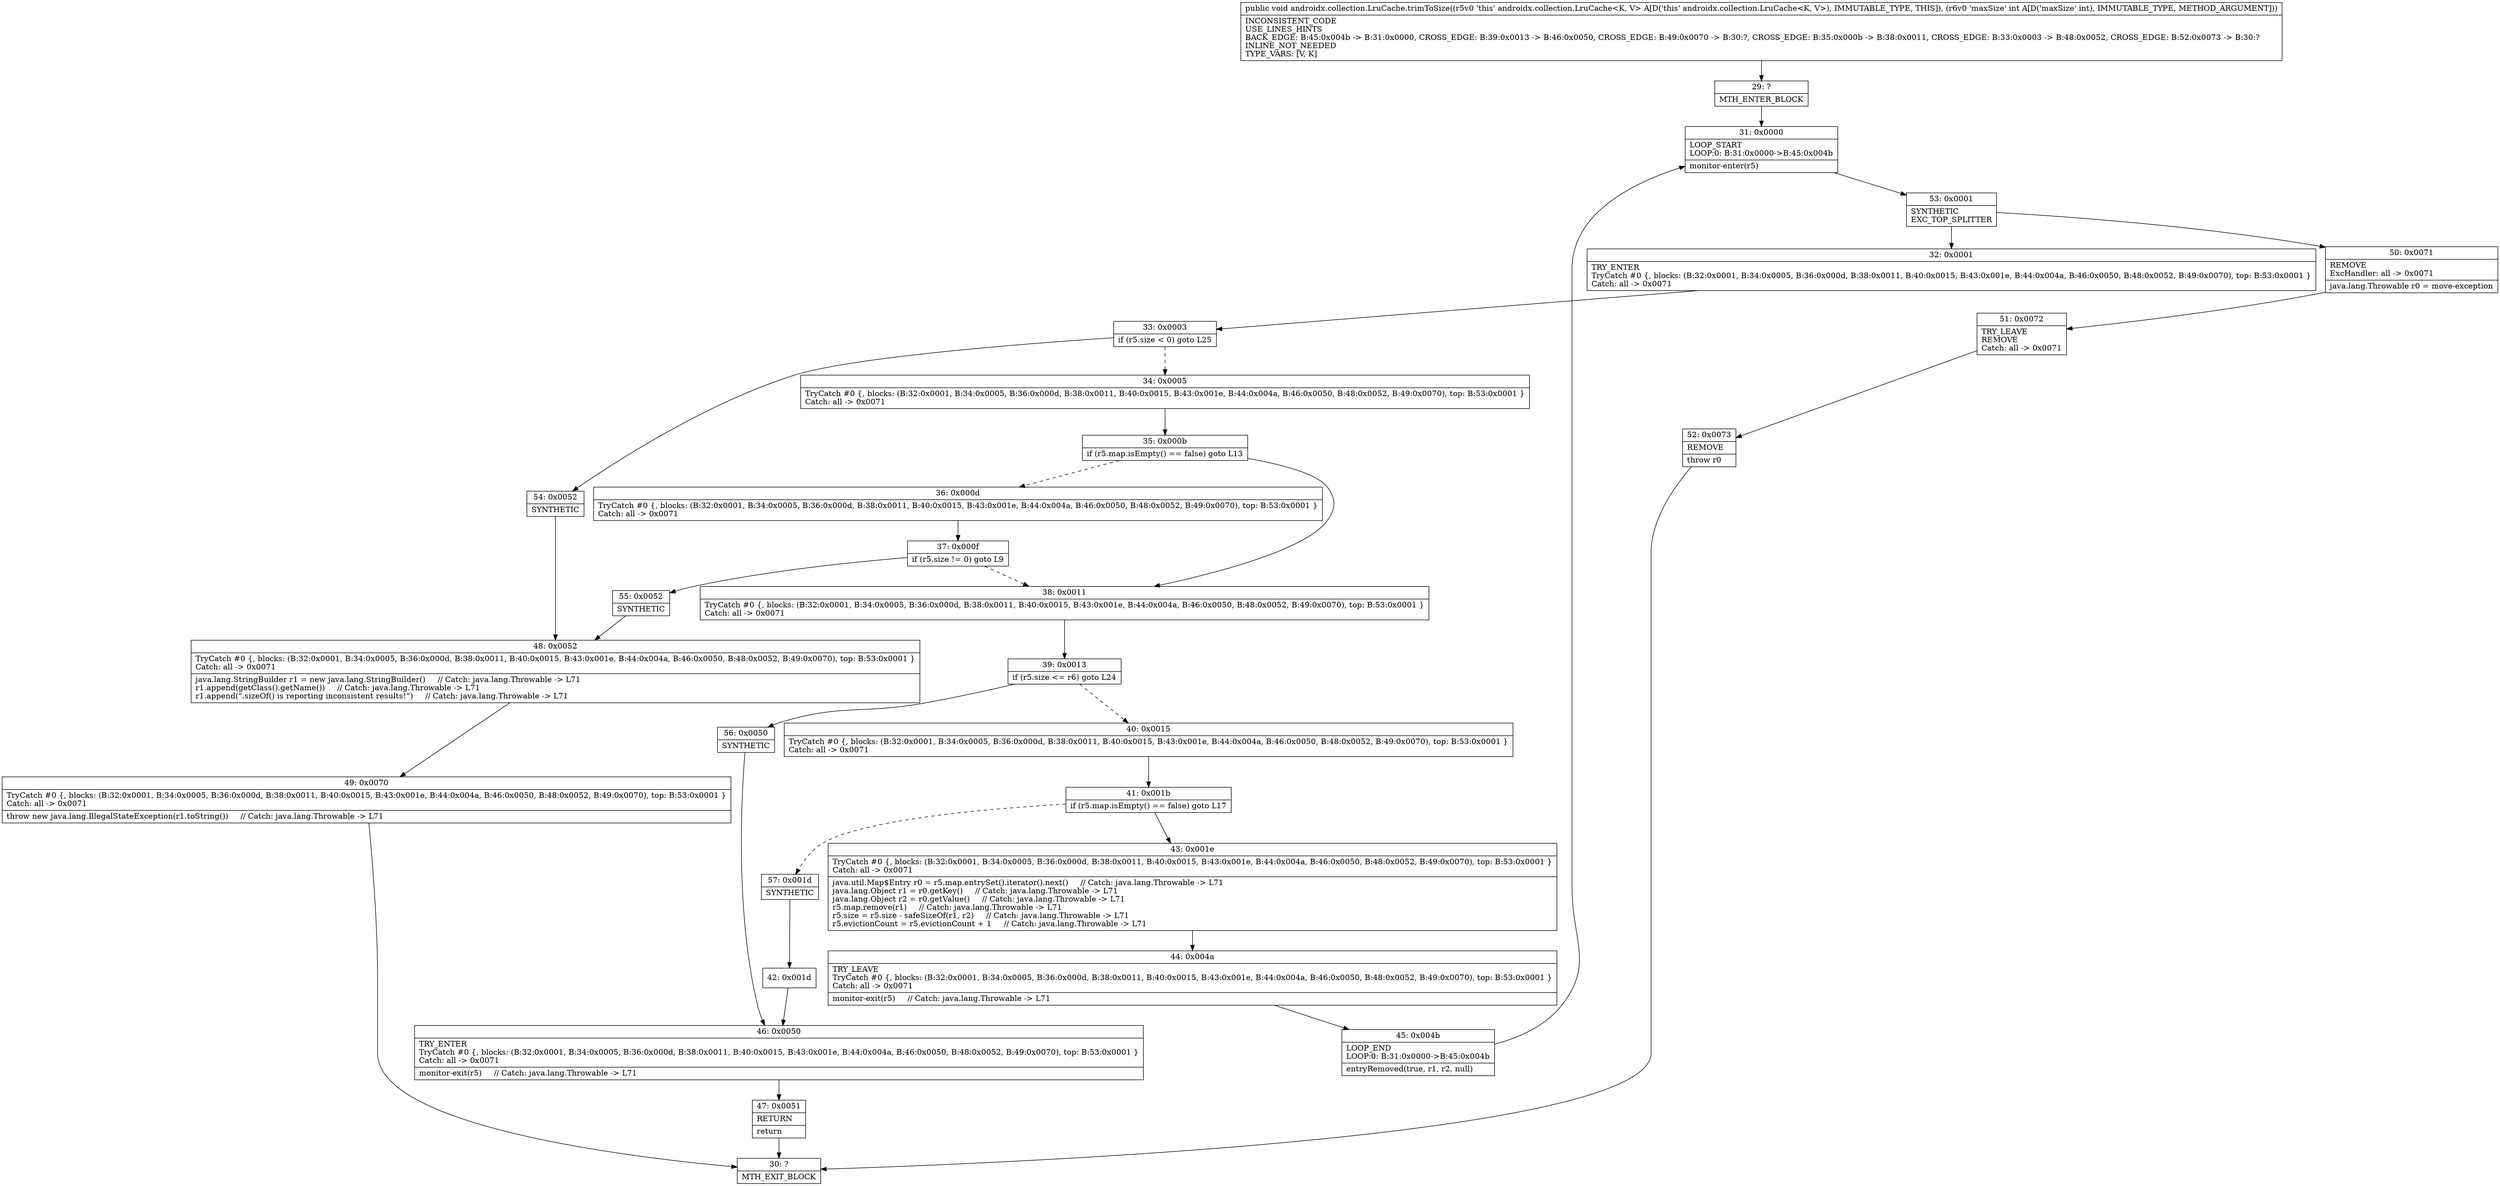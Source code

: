 digraph "CFG forandroidx.collection.LruCache.trimToSize(I)V" {
Node_29 [shape=record,label="{29\:\ ?|MTH_ENTER_BLOCK\l}"];
Node_31 [shape=record,label="{31\:\ 0x0000|LOOP_START\lLOOP:0: B:31:0x0000\-\>B:45:0x004b\l|monitor\-enter(r5)\l}"];
Node_53 [shape=record,label="{53\:\ 0x0001|SYNTHETIC\lEXC_TOP_SPLITTER\l}"];
Node_32 [shape=record,label="{32\:\ 0x0001|TRY_ENTER\lTryCatch #0 \{, blocks: (B:32:0x0001, B:34:0x0005, B:36:0x000d, B:38:0x0011, B:40:0x0015, B:43:0x001e, B:44:0x004a, B:46:0x0050, B:48:0x0052, B:49:0x0070), top: B:53:0x0001 \}\lCatch: all \-\> 0x0071\l}"];
Node_33 [shape=record,label="{33\:\ 0x0003|if (r5.size \< 0) goto L25\l}"];
Node_34 [shape=record,label="{34\:\ 0x0005|TryCatch #0 \{, blocks: (B:32:0x0001, B:34:0x0005, B:36:0x000d, B:38:0x0011, B:40:0x0015, B:43:0x001e, B:44:0x004a, B:46:0x0050, B:48:0x0052, B:49:0x0070), top: B:53:0x0001 \}\lCatch: all \-\> 0x0071\l}"];
Node_35 [shape=record,label="{35\:\ 0x000b|if (r5.map.isEmpty() == false) goto L13\l}"];
Node_36 [shape=record,label="{36\:\ 0x000d|TryCatch #0 \{, blocks: (B:32:0x0001, B:34:0x0005, B:36:0x000d, B:38:0x0011, B:40:0x0015, B:43:0x001e, B:44:0x004a, B:46:0x0050, B:48:0x0052, B:49:0x0070), top: B:53:0x0001 \}\lCatch: all \-\> 0x0071\l}"];
Node_37 [shape=record,label="{37\:\ 0x000f|if (r5.size != 0) goto L9\l}"];
Node_55 [shape=record,label="{55\:\ 0x0052|SYNTHETIC\l}"];
Node_48 [shape=record,label="{48\:\ 0x0052|TryCatch #0 \{, blocks: (B:32:0x0001, B:34:0x0005, B:36:0x000d, B:38:0x0011, B:40:0x0015, B:43:0x001e, B:44:0x004a, B:46:0x0050, B:48:0x0052, B:49:0x0070), top: B:53:0x0001 \}\lCatch: all \-\> 0x0071\l|java.lang.StringBuilder r1 = new java.lang.StringBuilder()     \/\/ Catch: java.lang.Throwable \-\> L71\lr1.append(getClass().getName())     \/\/ Catch: java.lang.Throwable \-\> L71\lr1.append(\".sizeOf() is reporting inconsistent results!\")     \/\/ Catch: java.lang.Throwable \-\> L71\l}"];
Node_49 [shape=record,label="{49\:\ 0x0070|TryCatch #0 \{, blocks: (B:32:0x0001, B:34:0x0005, B:36:0x000d, B:38:0x0011, B:40:0x0015, B:43:0x001e, B:44:0x004a, B:46:0x0050, B:48:0x0052, B:49:0x0070), top: B:53:0x0001 \}\lCatch: all \-\> 0x0071\l|throw new java.lang.IllegalStateException(r1.toString())     \/\/ Catch: java.lang.Throwable \-\> L71\l}"];
Node_30 [shape=record,label="{30\:\ ?|MTH_EXIT_BLOCK\l}"];
Node_38 [shape=record,label="{38\:\ 0x0011|TryCatch #0 \{, blocks: (B:32:0x0001, B:34:0x0005, B:36:0x000d, B:38:0x0011, B:40:0x0015, B:43:0x001e, B:44:0x004a, B:46:0x0050, B:48:0x0052, B:49:0x0070), top: B:53:0x0001 \}\lCatch: all \-\> 0x0071\l}"];
Node_39 [shape=record,label="{39\:\ 0x0013|if (r5.size \<= r6) goto L24\l}"];
Node_40 [shape=record,label="{40\:\ 0x0015|TryCatch #0 \{, blocks: (B:32:0x0001, B:34:0x0005, B:36:0x000d, B:38:0x0011, B:40:0x0015, B:43:0x001e, B:44:0x004a, B:46:0x0050, B:48:0x0052, B:49:0x0070), top: B:53:0x0001 \}\lCatch: all \-\> 0x0071\l}"];
Node_41 [shape=record,label="{41\:\ 0x001b|if (r5.map.isEmpty() == false) goto L17\l}"];
Node_43 [shape=record,label="{43\:\ 0x001e|TryCatch #0 \{, blocks: (B:32:0x0001, B:34:0x0005, B:36:0x000d, B:38:0x0011, B:40:0x0015, B:43:0x001e, B:44:0x004a, B:46:0x0050, B:48:0x0052, B:49:0x0070), top: B:53:0x0001 \}\lCatch: all \-\> 0x0071\l|java.util.Map$Entry r0 = r5.map.entrySet().iterator().next()     \/\/ Catch: java.lang.Throwable \-\> L71\ljava.lang.Object r1 = r0.getKey()     \/\/ Catch: java.lang.Throwable \-\> L71\ljava.lang.Object r2 = r0.getValue()     \/\/ Catch: java.lang.Throwable \-\> L71\lr5.map.remove(r1)     \/\/ Catch: java.lang.Throwable \-\> L71\lr5.size = r5.size \- safeSizeOf(r1, r2)     \/\/ Catch: java.lang.Throwable \-\> L71\lr5.evictionCount = r5.evictionCount + 1     \/\/ Catch: java.lang.Throwable \-\> L71\l}"];
Node_44 [shape=record,label="{44\:\ 0x004a|TRY_LEAVE\lTryCatch #0 \{, blocks: (B:32:0x0001, B:34:0x0005, B:36:0x000d, B:38:0x0011, B:40:0x0015, B:43:0x001e, B:44:0x004a, B:46:0x0050, B:48:0x0052, B:49:0x0070), top: B:53:0x0001 \}\lCatch: all \-\> 0x0071\l|monitor\-exit(r5)     \/\/ Catch: java.lang.Throwable \-\> L71\l}"];
Node_45 [shape=record,label="{45\:\ 0x004b|LOOP_END\lLOOP:0: B:31:0x0000\-\>B:45:0x004b\l|entryRemoved(true, r1, r2, null)\l}"];
Node_57 [shape=record,label="{57\:\ 0x001d|SYNTHETIC\l}"];
Node_42 [shape=record,label="{42\:\ 0x001d}"];
Node_46 [shape=record,label="{46\:\ 0x0050|TRY_ENTER\lTryCatch #0 \{, blocks: (B:32:0x0001, B:34:0x0005, B:36:0x000d, B:38:0x0011, B:40:0x0015, B:43:0x001e, B:44:0x004a, B:46:0x0050, B:48:0x0052, B:49:0x0070), top: B:53:0x0001 \}\lCatch: all \-\> 0x0071\l|monitor\-exit(r5)     \/\/ Catch: java.lang.Throwable \-\> L71\l}"];
Node_47 [shape=record,label="{47\:\ 0x0051|RETURN\l|return\l}"];
Node_56 [shape=record,label="{56\:\ 0x0050|SYNTHETIC\l}"];
Node_54 [shape=record,label="{54\:\ 0x0052|SYNTHETIC\l}"];
Node_50 [shape=record,label="{50\:\ 0x0071|REMOVE\lExcHandler: all \-\> 0x0071\l|java.lang.Throwable r0 = move\-exception\l}"];
Node_51 [shape=record,label="{51\:\ 0x0072|TRY_LEAVE\lREMOVE\lCatch: all \-\> 0x0071\l}"];
Node_52 [shape=record,label="{52\:\ 0x0073|REMOVE\l|throw r0\l}"];
MethodNode[shape=record,label="{public void androidx.collection.LruCache.trimToSize((r5v0 'this' androidx.collection.LruCache\<K, V\> A[D('this' androidx.collection.LruCache\<K, V\>), IMMUTABLE_TYPE, THIS]), (r6v0 'maxSize' int A[D('maxSize' int), IMMUTABLE_TYPE, METHOD_ARGUMENT]))  | INCONSISTENT_CODE\lUSE_LINES_HINTS\lBACK_EDGE: B:45:0x004b \-\> B:31:0x0000, CROSS_EDGE: B:39:0x0013 \-\> B:46:0x0050, CROSS_EDGE: B:49:0x0070 \-\> B:30:?, CROSS_EDGE: B:35:0x000b \-\> B:38:0x0011, CROSS_EDGE: B:33:0x0003 \-\> B:48:0x0052, CROSS_EDGE: B:52:0x0073 \-\> B:30:?\lINLINE_NOT_NEEDED\lTYPE_VARS: [V, K]\l}"];
MethodNode -> Node_29;Node_29 -> Node_31;
Node_31 -> Node_53;
Node_53 -> Node_32;
Node_53 -> Node_50;
Node_32 -> Node_33;
Node_33 -> Node_34[style=dashed];
Node_33 -> Node_54;
Node_34 -> Node_35;
Node_35 -> Node_36[style=dashed];
Node_35 -> Node_38;
Node_36 -> Node_37;
Node_37 -> Node_38[style=dashed];
Node_37 -> Node_55;
Node_55 -> Node_48;
Node_48 -> Node_49;
Node_49 -> Node_30;
Node_38 -> Node_39;
Node_39 -> Node_40[style=dashed];
Node_39 -> Node_56;
Node_40 -> Node_41;
Node_41 -> Node_43;
Node_41 -> Node_57[style=dashed];
Node_43 -> Node_44;
Node_44 -> Node_45;
Node_45 -> Node_31;
Node_57 -> Node_42;
Node_42 -> Node_46;
Node_46 -> Node_47;
Node_47 -> Node_30;
Node_56 -> Node_46;
Node_54 -> Node_48;
Node_50 -> Node_51;
Node_51 -> Node_52;
Node_52 -> Node_30;
}

